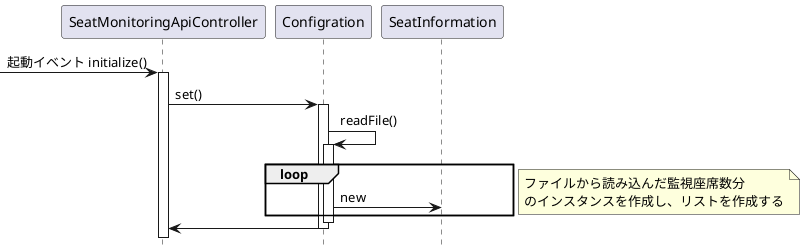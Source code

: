 @startuml SeatMonitoringAPI起動シーケンス図
hide footbox

participant "SeatMonitoringApiController" as SeatMonitoringApiController
participant "Configration" as Configration
participant "SeatInformation" as SeatInformation

-> SeatMonitoringApiController :起動イベント initialize()
activate SeatMonitoringApiController
SeatMonitoringApiController -> Configration : set()
activate Configration
Configration -> Configration :readFile()
activate Configration

loop
	Configration -> SeatInformation :new
end
note right
	ファイルから読み込んだ監視座席数分
	のインスタンスを作成し、リストを作成する
end note

deactivate Configration
SeatMonitoringApiController <- Configration
deactivate Configration

@enduml